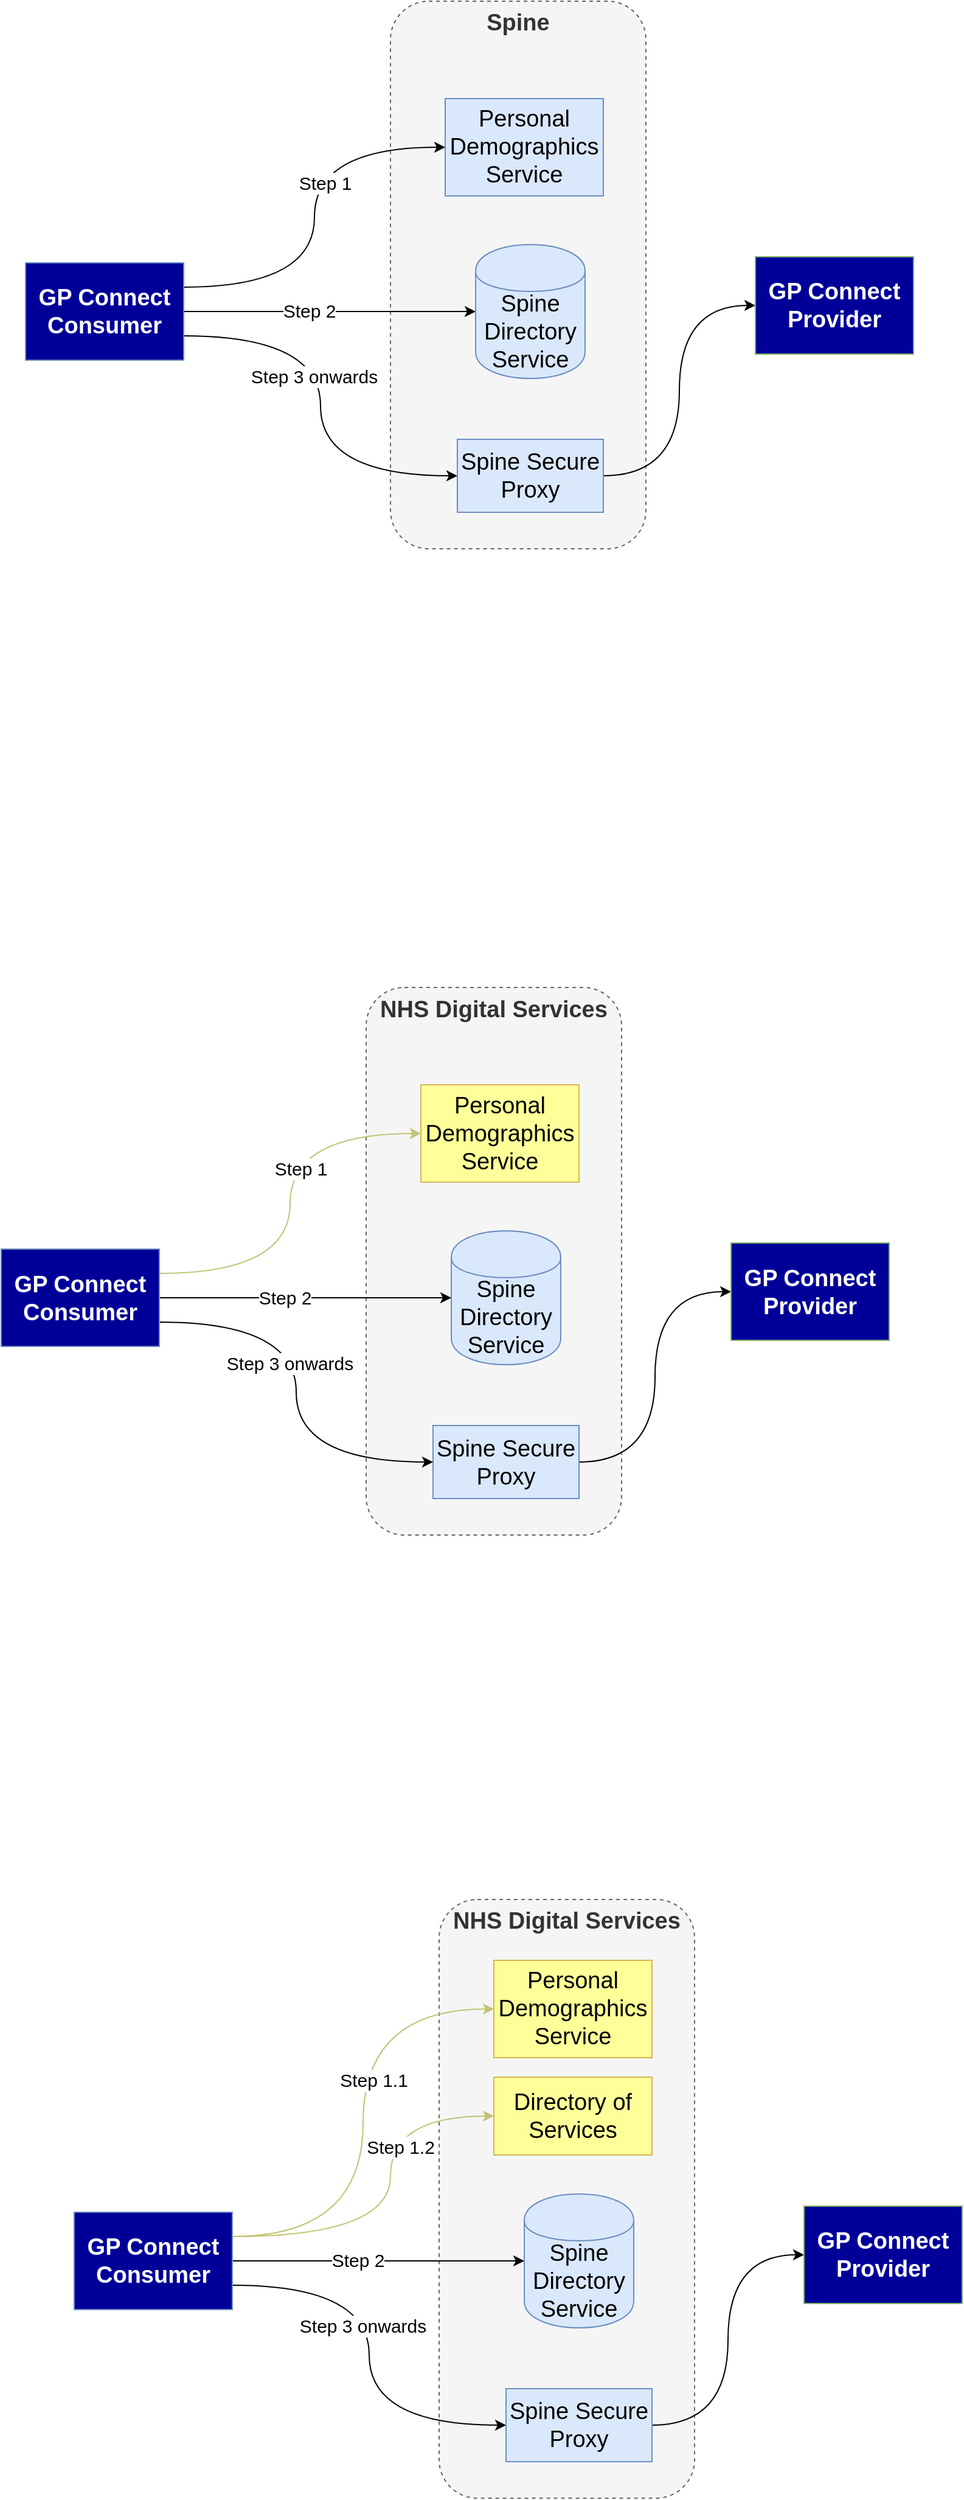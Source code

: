 <mxfile version="10.8.0" type="device"><diagram id="4kclLN7sHK4F9LC0DfJO" name="Page-1"><mxGraphModel dx="1078" dy="1005" grid="0" gridSize="10" guides="1" tooltips="1" connect="1" arrows="1" fold="1" page="1" pageScale="1" pageWidth="1169" pageHeight="827" math="0" shadow="0"><root><mxCell id="0"/><mxCell id="1" parent="0"/><mxCell id="3H5-UG6iCDI9dGywtQOZ-1" value="&lt;font style=&quot;font-size: 19px&quot;&gt;&lt;b&gt;Spine&lt;/b&gt;&lt;/font&gt;" style="rounded=1;whiteSpace=wrap;html=1;verticalAlign=top;dashed=1;fillColor=#f5f5f5;strokeColor=#666666;fontColor=#333333;" parent="1" vertex="1"><mxGeometry x="460" y="150" width="210" height="450" as="geometry"/></mxCell><mxCell id="3H5-UG6iCDI9dGywtQOZ-2" value="&lt;font style=&quot;font-size: 19px&quot;&gt;Spine Directory Service&lt;/font&gt;" style="shape=cylinder;whiteSpace=wrap;html=1;boundedLbl=1;backgroundOutline=1;fillColor=#dae8fc;strokeColor=#6c8ebf;" parent="1" vertex="1"><mxGeometry x="530" y="350" width="90" height="110" as="geometry"/></mxCell><mxCell id="3H5-UG6iCDI9dGywtQOZ-3" value="&lt;font style=&quot;font-size: 19px&quot;&gt;Personal Demographics Service&lt;/font&gt;" style="rounded=0;whiteSpace=wrap;html=1;fillColor=#dae8fc;strokeColor=#6c8ebf;" parent="1" vertex="1"><mxGeometry x="505" y="230" width="130" height="80" as="geometry"/></mxCell><mxCell id="3H5-UG6iCDI9dGywtQOZ-15" style="edgeStyle=orthogonalEdgeStyle;curved=1;orthogonalLoop=1;jettySize=auto;html=1;exitX=1;exitY=0.5;exitDx=0;exitDy=0;entryX=0;entryY=0.5;entryDx=0;entryDy=0;" parent="1" source="3H5-UG6iCDI9dGywtQOZ-4" target="3H5-UG6iCDI9dGywtQOZ-6" edge="1"><mxGeometry relative="1" as="geometry"/></mxCell><mxCell id="3H5-UG6iCDI9dGywtQOZ-4" value="&lt;font style=&quot;font-size: 19px&quot;&gt;Spine Secure Proxy&lt;/font&gt;" style="rounded=0;whiteSpace=wrap;html=1;fillColor=#dae8fc;strokeColor=#6c8ebf;" parent="1" vertex="1"><mxGeometry x="515" y="510" width="120" height="60" as="geometry"/></mxCell><mxCell id="3H5-UG6iCDI9dGywtQOZ-6" value="&lt;font style=&quot;font-size: 19px&quot;&gt;GP Connect&lt;br&gt;Provider&lt;/font&gt;" style="rounded=0;whiteSpace=wrap;html=1;fillColor=#000099;strokeColor=#82b366;fontColor=#FFFFFF;fontStyle=1" parent="1" vertex="1"><mxGeometry x="760" y="360" width="130" height="80" as="geometry"/></mxCell><mxCell id="3H5-UG6iCDI9dGywtQOZ-10" style="edgeStyle=orthogonalEdgeStyle;orthogonalLoop=1;jettySize=auto;html=1;exitX=1;exitY=0.25;exitDx=0;exitDy=0;entryX=0;entryY=0.5;entryDx=0;entryDy=0;curved=1;" parent="1" source="3H5-UG6iCDI9dGywtQOZ-9" target="3H5-UG6iCDI9dGywtQOZ-3" edge="1"><mxGeometry relative="1" as="geometry"/></mxCell><mxCell id="3H5-UG6iCDI9dGywtQOZ-14" value="&lt;font style=&quot;font-size: 15px&quot;&gt;Step 1&lt;br&gt;&lt;/font&gt;" style="text;html=1;resizable=0;points=[];align=center;verticalAlign=middle;labelBackgroundColor=#ffffff;" parent="3H5-UG6iCDI9dGywtQOZ-10" vertex="1" connectable="0"><mxGeometry x="0.176" y="-8" relative="1" as="geometry"><mxPoint as="offset"/></mxGeometry></mxCell><mxCell id="3H5-UG6iCDI9dGywtQOZ-12" style="edgeStyle=orthogonalEdgeStyle;rounded=0;orthogonalLoop=1;jettySize=auto;html=1;exitX=1;exitY=0.5;exitDx=0;exitDy=0;entryX=0;entryY=0.5;entryDx=0;entryDy=0;" parent="1" source="3H5-UG6iCDI9dGywtQOZ-9" target="3H5-UG6iCDI9dGywtQOZ-2" edge="1"><mxGeometry relative="1" as="geometry"/></mxCell><mxCell id="3H5-UG6iCDI9dGywtQOZ-16" value="&lt;font style=&quot;font-size: 15px&quot;&gt;Step 2&lt;/font&gt;" style="text;html=1;resizable=0;points=[];align=center;verticalAlign=middle;labelBackgroundColor=#ffffff;" parent="3H5-UG6iCDI9dGywtQOZ-12" vertex="1" connectable="0"><mxGeometry x="-0.142" y="1" relative="1" as="geometry"><mxPoint as="offset"/></mxGeometry></mxCell><mxCell id="3H5-UG6iCDI9dGywtQOZ-13" style="edgeStyle=orthogonalEdgeStyle;orthogonalLoop=1;jettySize=auto;html=1;exitX=1;exitY=0.75;exitDx=0;exitDy=0;entryX=0;entryY=0.5;entryDx=0;entryDy=0;curved=1;" parent="1" source="3H5-UG6iCDI9dGywtQOZ-9" target="3H5-UG6iCDI9dGywtQOZ-4" edge="1"><mxGeometry relative="1" as="geometry"/></mxCell><mxCell id="3H5-UG6iCDI9dGywtQOZ-17" value="&lt;font style=&quot;font-size: 15px&quot;&gt;Step 3 onwards&lt;/font&gt;" style="text;html=1;resizable=0;points=[];align=center;verticalAlign=middle;labelBackgroundColor=#ffffff;" parent="3H5-UG6iCDI9dGywtQOZ-13" vertex="1" connectable="0"><mxGeometry x="-0.371" y="-33" relative="1" as="geometry"><mxPoint as="offset"/></mxGeometry></mxCell><mxCell id="3H5-UG6iCDI9dGywtQOZ-9" value="&lt;font style=&quot;font-size: 19px&quot;&gt;GP Connect&lt;br&gt;Consumer&lt;/font&gt;" style="rounded=0;whiteSpace=wrap;html=1;fillColor=#000099;strokeColor=#6c8ebf;fontColor=#FFFFFF;fontStyle=1" parent="1" vertex="1"><mxGeometry x="160" y="365" width="130" height="80" as="geometry"/></mxCell><mxCell id="3H5-UG6iCDI9dGywtQOZ-19" value="&lt;font style=&quot;font-size: 19px&quot;&gt;&lt;b&gt;NHS Digital Services&lt;/b&gt;&lt;/font&gt;" style="rounded=1;whiteSpace=wrap;html=1;verticalAlign=top;dashed=1;fillColor=#f5f5f5;strokeColor=#666666;fontColor=#333333;" parent="1" vertex="1"><mxGeometry x="440" y="960.5" width="210" height="450" as="geometry"/></mxCell><mxCell id="3H5-UG6iCDI9dGywtQOZ-20" value="&lt;font style=&quot;font-size: 19px&quot;&gt;Spine Directory Service&lt;/font&gt;" style="shape=cylinder;whiteSpace=wrap;html=1;boundedLbl=1;backgroundOutline=1;fillColor=#dae8fc;strokeColor=#6c8ebf;" parent="1" vertex="1"><mxGeometry x="510" y="1160.5" width="90" height="110" as="geometry"/></mxCell><mxCell id="3H5-UG6iCDI9dGywtQOZ-21" value="&lt;font style=&quot;font-size: 19px&quot;&gt;Personal Demographics Service&lt;/font&gt;" style="rounded=0;whiteSpace=wrap;html=1;fillColor=#FFFF99;strokeColor=#d6b656;" parent="1" vertex="1"><mxGeometry x="485" y="1040.5" width="130" height="80" as="geometry"/></mxCell><mxCell id="3H5-UG6iCDI9dGywtQOZ-22" style="edgeStyle=orthogonalEdgeStyle;curved=1;orthogonalLoop=1;jettySize=auto;html=1;exitX=1;exitY=0.5;exitDx=0;exitDy=0;entryX=0;entryY=0.5;entryDx=0;entryDy=0;" parent="1" source="3H5-UG6iCDI9dGywtQOZ-23" target="3H5-UG6iCDI9dGywtQOZ-24" edge="1"><mxGeometry relative="1" as="geometry"/></mxCell><mxCell id="3H5-UG6iCDI9dGywtQOZ-23" value="&lt;font style=&quot;font-size: 19px&quot;&gt;Spine Secure Proxy&lt;/font&gt;" style="rounded=0;whiteSpace=wrap;html=1;fillColor=#dae8fc;strokeColor=#6c8ebf;" parent="1" vertex="1"><mxGeometry x="495" y="1320.5" width="120" height="60" as="geometry"/></mxCell><mxCell id="3H5-UG6iCDI9dGywtQOZ-24" value="&lt;font style=&quot;font-size: 19px&quot;&gt;GP Connect&lt;br&gt;Provider&lt;/font&gt;" style="rounded=0;whiteSpace=wrap;html=1;fillColor=#000099;strokeColor=#82b366;fontColor=#FFFFFF;fontStyle=1" parent="1" vertex="1"><mxGeometry x="740" y="1170.5" width="130" height="80" as="geometry"/></mxCell><mxCell id="3H5-UG6iCDI9dGywtQOZ-25" style="edgeStyle=orthogonalEdgeStyle;orthogonalLoop=1;jettySize=auto;html=1;exitX=1;exitY=0.25;exitDx=0;exitDy=0;entryX=0;entryY=0.5;entryDx=0;entryDy=0;curved=1;fillColor=#fff2cc;strokeColor=#C2C274;" parent="1" source="3H5-UG6iCDI9dGywtQOZ-31" target="3H5-UG6iCDI9dGywtQOZ-21" edge="1"><mxGeometry relative="1" as="geometry"/></mxCell><mxCell id="3H5-UG6iCDI9dGywtQOZ-26" value="&lt;font style=&quot;font-size: 15px&quot;&gt;Step 1&lt;br&gt;&lt;/font&gt;" style="text;html=1;resizable=0;points=[];align=center;verticalAlign=middle;labelBackgroundColor=#ffffff;" parent="3H5-UG6iCDI9dGywtQOZ-25" vertex="1" connectable="0"><mxGeometry x="0.176" y="-8" relative="1" as="geometry"><mxPoint as="offset"/></mxGeometry></mxCell><mxCell id="3H5-UG6iCDI9dGywtQOZ-27" style="edgeStyle=orthogonalEdgeStyle;rounded=0;orthogonalLoop=1;jettySize=auto;html=1;exitX=1;exitY=0.5;exitDx=0;exitDy=0;entryX=0;entryY=0.5;entryDx=0;entryDy=0;" parent="1" source="3H5-UG6iCDI9dGywtQOZ-31" target="3H5-UG6iCDI9dGywtQOZ-20" edge="1"><mxGeometry relative="1" as="geometry"/></mxCell><mxCell id="3H5-UG6iCDI9dGywtQOZ-28" value="&lt;font style=&quot;font-size: 15px&quot;&gt;Step 2&lt;/font&gt;" style="text;html=1;resizable=0;points=[];align=center;verticalAlign=middle;labelBackgroundColor=#ffffff;" parent="3H5-UG6iCDI9dGywtQOZ-27" vertex="1" connectable="0"><mxGeometry x="-0.142" y="1" relative="1" as="geometry"><mxPoint as="offset"/></mxGeometry></mxCell><mxCell id="3H5-UG6iCDI9dGywtQOZ-29" style="edgeStyle=orthogonalEdgeStyle;orthogonalLoop=1;jettySize=auto;html=1;exitX=1;exitY=0.75;exitDx=0;exitDy=0;entryX=0;entryY=0.5;entryDx=0;entryDy=0;curved=1;" parent="1" source="3H5-UG6iCDI9dGywtQOZ-31" target="3H5-UG6iCDI9dGywtQOZ-23" edge="1"><mxGeometry relative="1" as="geometry"/></mxCell><mxCell id="3H5-UG6iCDI9dGywtQOZ-30" value="&lt;font style=&quot;font-size: 15px&quot;&gt;Step 3 onwards&lt;/font&gt;" style="text;html=1;resizable=0;points=[];align=center;verticalAlign=middle;labelBackgroundColor=#ffffff;" parent="3H5-UG6iCDI9dGywtQOZ-29" vertex="1" connectable="0"><mxGeometry x="-0.371" y="-33" relative="1" as="geometry"><mxPoint as="offset"/></mxGeometry></mxCell><mxCell id="3H5-UG6iCDI9dGywtQOZ-31" value="&lt;font style=&quot;font-size: 19px&quot;&gt;GP Connect&lt;br&gt;Consumer&lt;/font&gt;" style="rounded=0;whiteSpace=wrap;html=1;fillColor=#000099;strokeColor=#6c8ebf;fontColor=#FFFFFF;fontStyle=1" parent="1" vertex="1"><mxGeometry x="140" y="1175.5" width="130" height="80" as="geometry"/></mxCell><mxCell id="3H5-UG6iCDI9dGywtQOZ-32" value="&lt;font style=&quot;font-size: 19px&quot;&gt;&lt;b&gt;NHS Digital Services&lt;/b&gt;&lt;/font&gt;" style="rounded=1;whiteSpace=wrap;html=1;verticalAlign=top;dashed=1;fillColor=#f5f5f5;strokeColor=#666666;fontColor=#333333;" parent="1" vertex="1"><mxGeometry x="500" y="1710" width="210" height="492" as="geometry"/></mxCell><mxCell id="3H5-UG6iCDI9dGywtQOZ-33" value="&lt;font style=&quot;font-size: 19px&quot;&gt;Spine Directory Service&lt;/font&gt;" style="shape=cylinder;whiteSpace=wrap;html=1;boundedLbl=1;backgroundOutline=1;fillColor=#dae8fc;strokeColor=#6c8ebf;" parent="1" vertex="1"><mxGeometry x="570" y="1952" width="90" height="110" as="geometry"/></mxCell><mxCell id="3H5-UG6iCDI9dGywtQOZ-34" value="&lt;font style=&quot;font-size: 19px&quot;&gt;Personal Demographics Service&lt;/font&gt;" style="rounded=0;whiteSpace=wrap;html=1;fillColor=#FFFF99;strokeColor=#d6b656;" parent="1" vertex="1"><mxGeometry x="545" y="1760" width="130" height="80" as="geometry"/></mxCell><mxCell id="3H5-UG6iCDI9dGywtQOZ-35" style="edgeStyle=orthogonalEdgeStyle;curved=1;orthogonalLoop=1;jettySize=auto;html=1;exitX=1;exitY=0.5;exitDx=0;exitDy=0;entryX=0;entryY=0.5;entryDx=0;entryDy=0;" parent="1" source="3H5-UG6iCDI9dGywtQOZ-36" target="3H5-UG6iCDI9dGywtQOZ-37" edge="1"><mxGeometry relative="1" as="geometry"/></mxCell><mxCell id="3H5-UG6iCDI9dGywtQOZ-36" value="&lt;font style=&quot;font-size: 19px&quot;&gt;Spine Secure Proxy&lt;/font&gt;" style="rounded=0;whiteSpace=wrap;html=1;fillColor=#dae8fc;strokeColor=#6c8ebf;" parent="1" vertex="1"><mxGeometry x="555" y="2112" width="120" height="60" as="geometry"/></mxCell><mxCell id="3H5-UG6iCDI9dGywtQOZ-37" value="&lt;font style=&quot;font-size: 19px&quot;&gt;GP Connect&lt;br&gt;Provider&lt;/font&gt;" style="rounded=0;whiteSpace=wrap;html=1;fillColor=#000099;strokeColor=#82b366;fontColor=#FFFFFF;fontStyle=1" parent="1" vertex="1"><mxGeometry x="800" y="1962" width="130" height="80" as="geometry"/></mxCell><mxCell id="3H5-UG6iCDI9dGywtQOZ-38" style="edgeStyle=orthogonalEdgeStyle;orthogonalLoop=1;jettySize=auto;html=1;exitX=1;exitY=0.25;exitDx=0;exitDy=0;entryX=0;entryY=0.5;entryDx=0;entryDy=0;curved=1;fillColor=#fff2cc;strokeColor=#C2C274;" parent="1" source="3H5-UG6iCDI9dGywtQOZ-44" target="3H5-UG6iCDI9dGywtQOZ-34" edge="1"><mxGeometry relative="1" as="geometry"/></mxCell><mxCell id="3H5-UG6iCDI9dGywtQOZ-39" value="&lt;font style=&quot;font-size: 15px&quot;&gt;Step 1.1&lt;br&gt;&lt;/font&gt;" style="text;html=1;resizable=0;points=[];align=center;verticalAlign=middle;labelBackgroundColor=#ffffff;" parent="3H5-UG6iCDI9dGywtQOZ-38" vertex="1" connectable="0"><mxGeometry x="0.176" y="-8" relative="1" as="geometry"><mxPoint as="offset"/></mxGeometry></mxCell><mxCell id="3H5-UG6iCDI9dGywtQOZ-40" style="edgeStyle=orthogonalEdgeStyle;rounded=0;orthogonalLoop=1;jettySize=auto;html=1;exitX=1;exitY=0.5;exitDx=0;exitDy=0;entryX=0;entryY=0.5;entryDx=0;entryDy=0;" parent="1" source="3H5-UG6iCDI9dGywtQOZ-44" target="3H5-UG6iCDI9dGywtQOZ-33" edge="1"><mxGeometry relative="1" as="geometry"/></mxCell><mxCell id="3H5-UG6iCDI9dGywtQOZ-41" value="&lt;font style=&quot;font-size: 15px&quot;&gt;Step 2&lt;/font&gt;" style="text;html=1;resizable=0;points=[];align=center;verticalAlign=middle;labelBackgroundColor=#ffffff;" parent="3H5-UG6iCDI9dGywtQOZ-40" vertex="1" connectable="0"><mxGeometry x="-0.142" y="1" relative="1" as="geometry"><mxPoint as="offset"/></mxGeometry></mxCell><mxCell id="3H5-UG6iCDI9dGywtQOZ-42" style="edgeStyle=orthogonalEdgeStyle;orthogonalLoop=1;jettySize=auto;html=1;exitX=1;exitY=0.75;exitDx=0;exitDy=0;entryX=0;entryY=0.5;entryDx=0;entryDy=0;curved=1;" parent="1" source="3H5-UG6iCDI9dGywtQOZ-44" target="3H5-UG6iCDI9dGywtQOZ-36" edge="1"><mxGeometry relative="1" as="geometry"/></mxCell><mxCell id="3H5-UG6iCDI9dGywtQOZ-43" value="&lt;font style=&quot;font-size: 15px&quot;&gt;Step 3 onwards&lt;/font&gt;" style="text;html=1;resizable=0;points=[];align=center;verticalAlign=middle;labelBackgroundColor=#ffffff;" parent="3H5-UG6iCDI9dGywtQOZ-42" vertex="1" connectable="0"><mxGeometry x="-0.371" y="-33" relative="1" as="geometry"><mxPoint as="offset"/></mxGeometry></mxCell><mxCell id="3H5-UG6iCDI9dGywtQOZ-46" style="edgeStyle=orthogonalEdgeStyle;curved=1;orthogonalLoop=1;jettySize=auto;html=1;exitX=1;exitY=0.25;exitDx=0;exitDy=0;entryX=0;entryY=0.5;entryDx=0;entryDy=0;strokeColor=#C2C274;fontColor=#C2C274;" parent="1" source="3H5-UG6iCDI9dGywtQOZ-44" target="3H5-UG6iCDI9dGywtQOZ-45" edge="1"><mxGeometry relative="1" as="geometry"><Array as="points"><mxPoint x="460" y="1987"/><mxPoint x="460" y="1888"/></Array></mxGeometry></mxCell><mxCell id="3H5-UG6iCDI9dGywtQOZ-47" value="&lt;font color=&quot;#000000&quot; style=&quot;font-size: 15px&quot;&gt;Step 1.2&lt;/font&gt;" style="text;html=1;resizable=0;points=[];align=center;verticalAlign=middle;labelBackgroundColor=#ffffff;fontColor=#C2C274;" parent="3H5-UG6iCDI9dGywtQOZ-46" vertex="1" connectable="0"><mxGeometry x="0.47" y="-13" relative="1" as="geometry"><mxPoint x="5.5" y="11.5" as="offset"/></mxGeometry></mxCell><mxCell id="3H5-UG6iCDI9dGywtQOZ-44" value="&lt;font style=&quot;font-size: 19px&quot;&gt;GP Connect&lt;br&gt;Consumer&lt;/font&gt;" style="rounded=0;whiteSpace=wrap;html=1;fillColor=#000099;strokeColor=#6c8ebf;fontColor=#FFFFFF;fontStyle=1" parent="1" vertex="1"><mxGeometry x="200" y="1967" width="130" height="80" as="geometry"/></mxCell><mxCell id="3H5-UG6iCDI9dGywtQOZ-45" value="&lt;font style=&quot;font-size: 19px&quot;&gt;Directory of Services&lt;/font&gt;" style="rounded=0;whiteSpace=wrap;html=1;fillColor=#FFFF99;strokeColor=#d6b656;" parent="1" vertex="1"><mxGeometry x="545" y="1856" width="130" height="64" as="geometry"/></mxCell></root></mxGraphModel></diagram></mxfile>